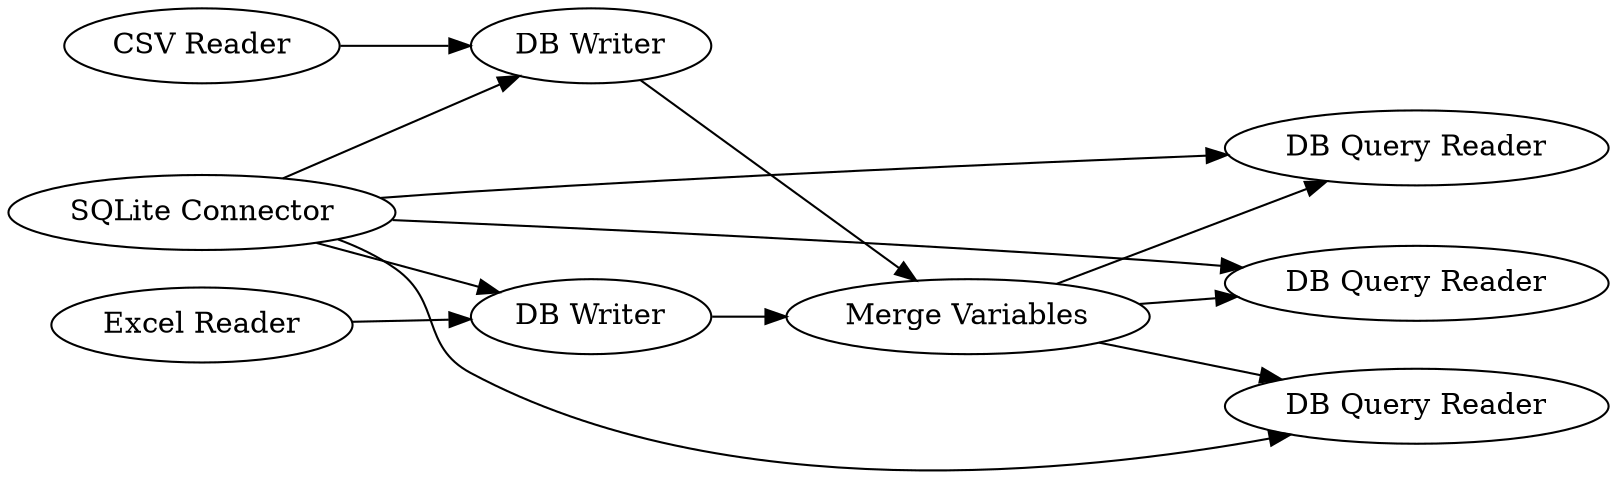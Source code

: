 digraph {
	1 [label="Excel Reader"]
	2 [label="CSV Reader"]
	3 [label="SQLite Connector"]
	4 [label="DB Writer"]
	5 [label="DB Writer"]
	6 [label="DB Query Reader"]
	7 [label="Merge Variables"]
	8 [label="DB Query Reader"]
	9 [label="DB Query Reader"]
	1 -> 5
	2 -> 4
	3 -> 4
	3 -> 5
	3 -> 6
	3 -> 8
	3 -> 9
	4 -> 7
	5 -> 7
	7 -> 6
	7 -> 8
	7 -> 9
	rankdir=LR
}
